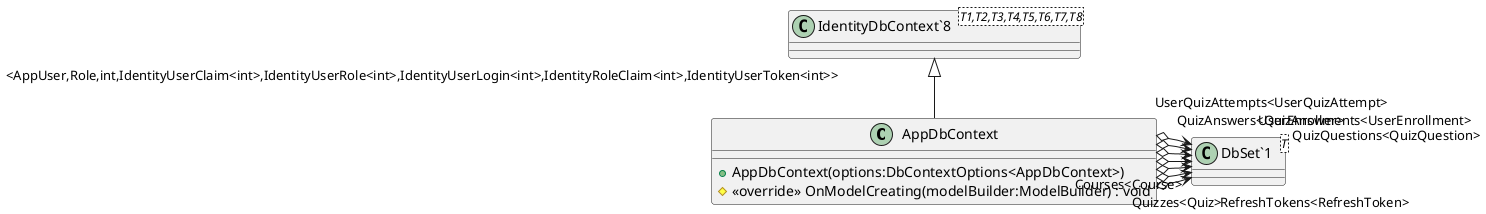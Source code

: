 @startuml
class AppDbContext {
    + AppDbContext(options:DbContextOptions<AppDbContext>)
    # <<override>> OnModelCreating(modelBuilder:ModelBuilder) : void
}
class "IdentityDbContext`8"<T1,T2,T3,T4,T5,T6,T7,T8> {
}
class "DbSet`1"<T> {
}
"IdentityDbContext`8" "<AppUser,Role,int,IdentityUserClaim<int>,IdentityUserRole<int>,IdentityUserLogin<int>,IdentityRoleClaim<int>,IdentityUserToken<int>>" <|-- AppDbContext
AppDbContext o-> "RefreshTokens<RefreshToken>" "DbSet`1"
AppDbContext o-> "Courses<Course>" "DbSet`1"
AppDbContext o-> "Quizzes<Quiz>" "DbSet`1"
AppDbContext o-> "QuizQuestions<QuizQuestion>" "DbSet`1"
AppDbContext o-> "QuizAnswers<QuizAnswer>" "DbSet`1"
AppDbContext o-> "UserEnrollments<UserEnrollment>" "DbSet`1"
AppDbContext o-> "UserQuizAttempts<UserQuizAttempt>" "DbSet`1"
@enduml
